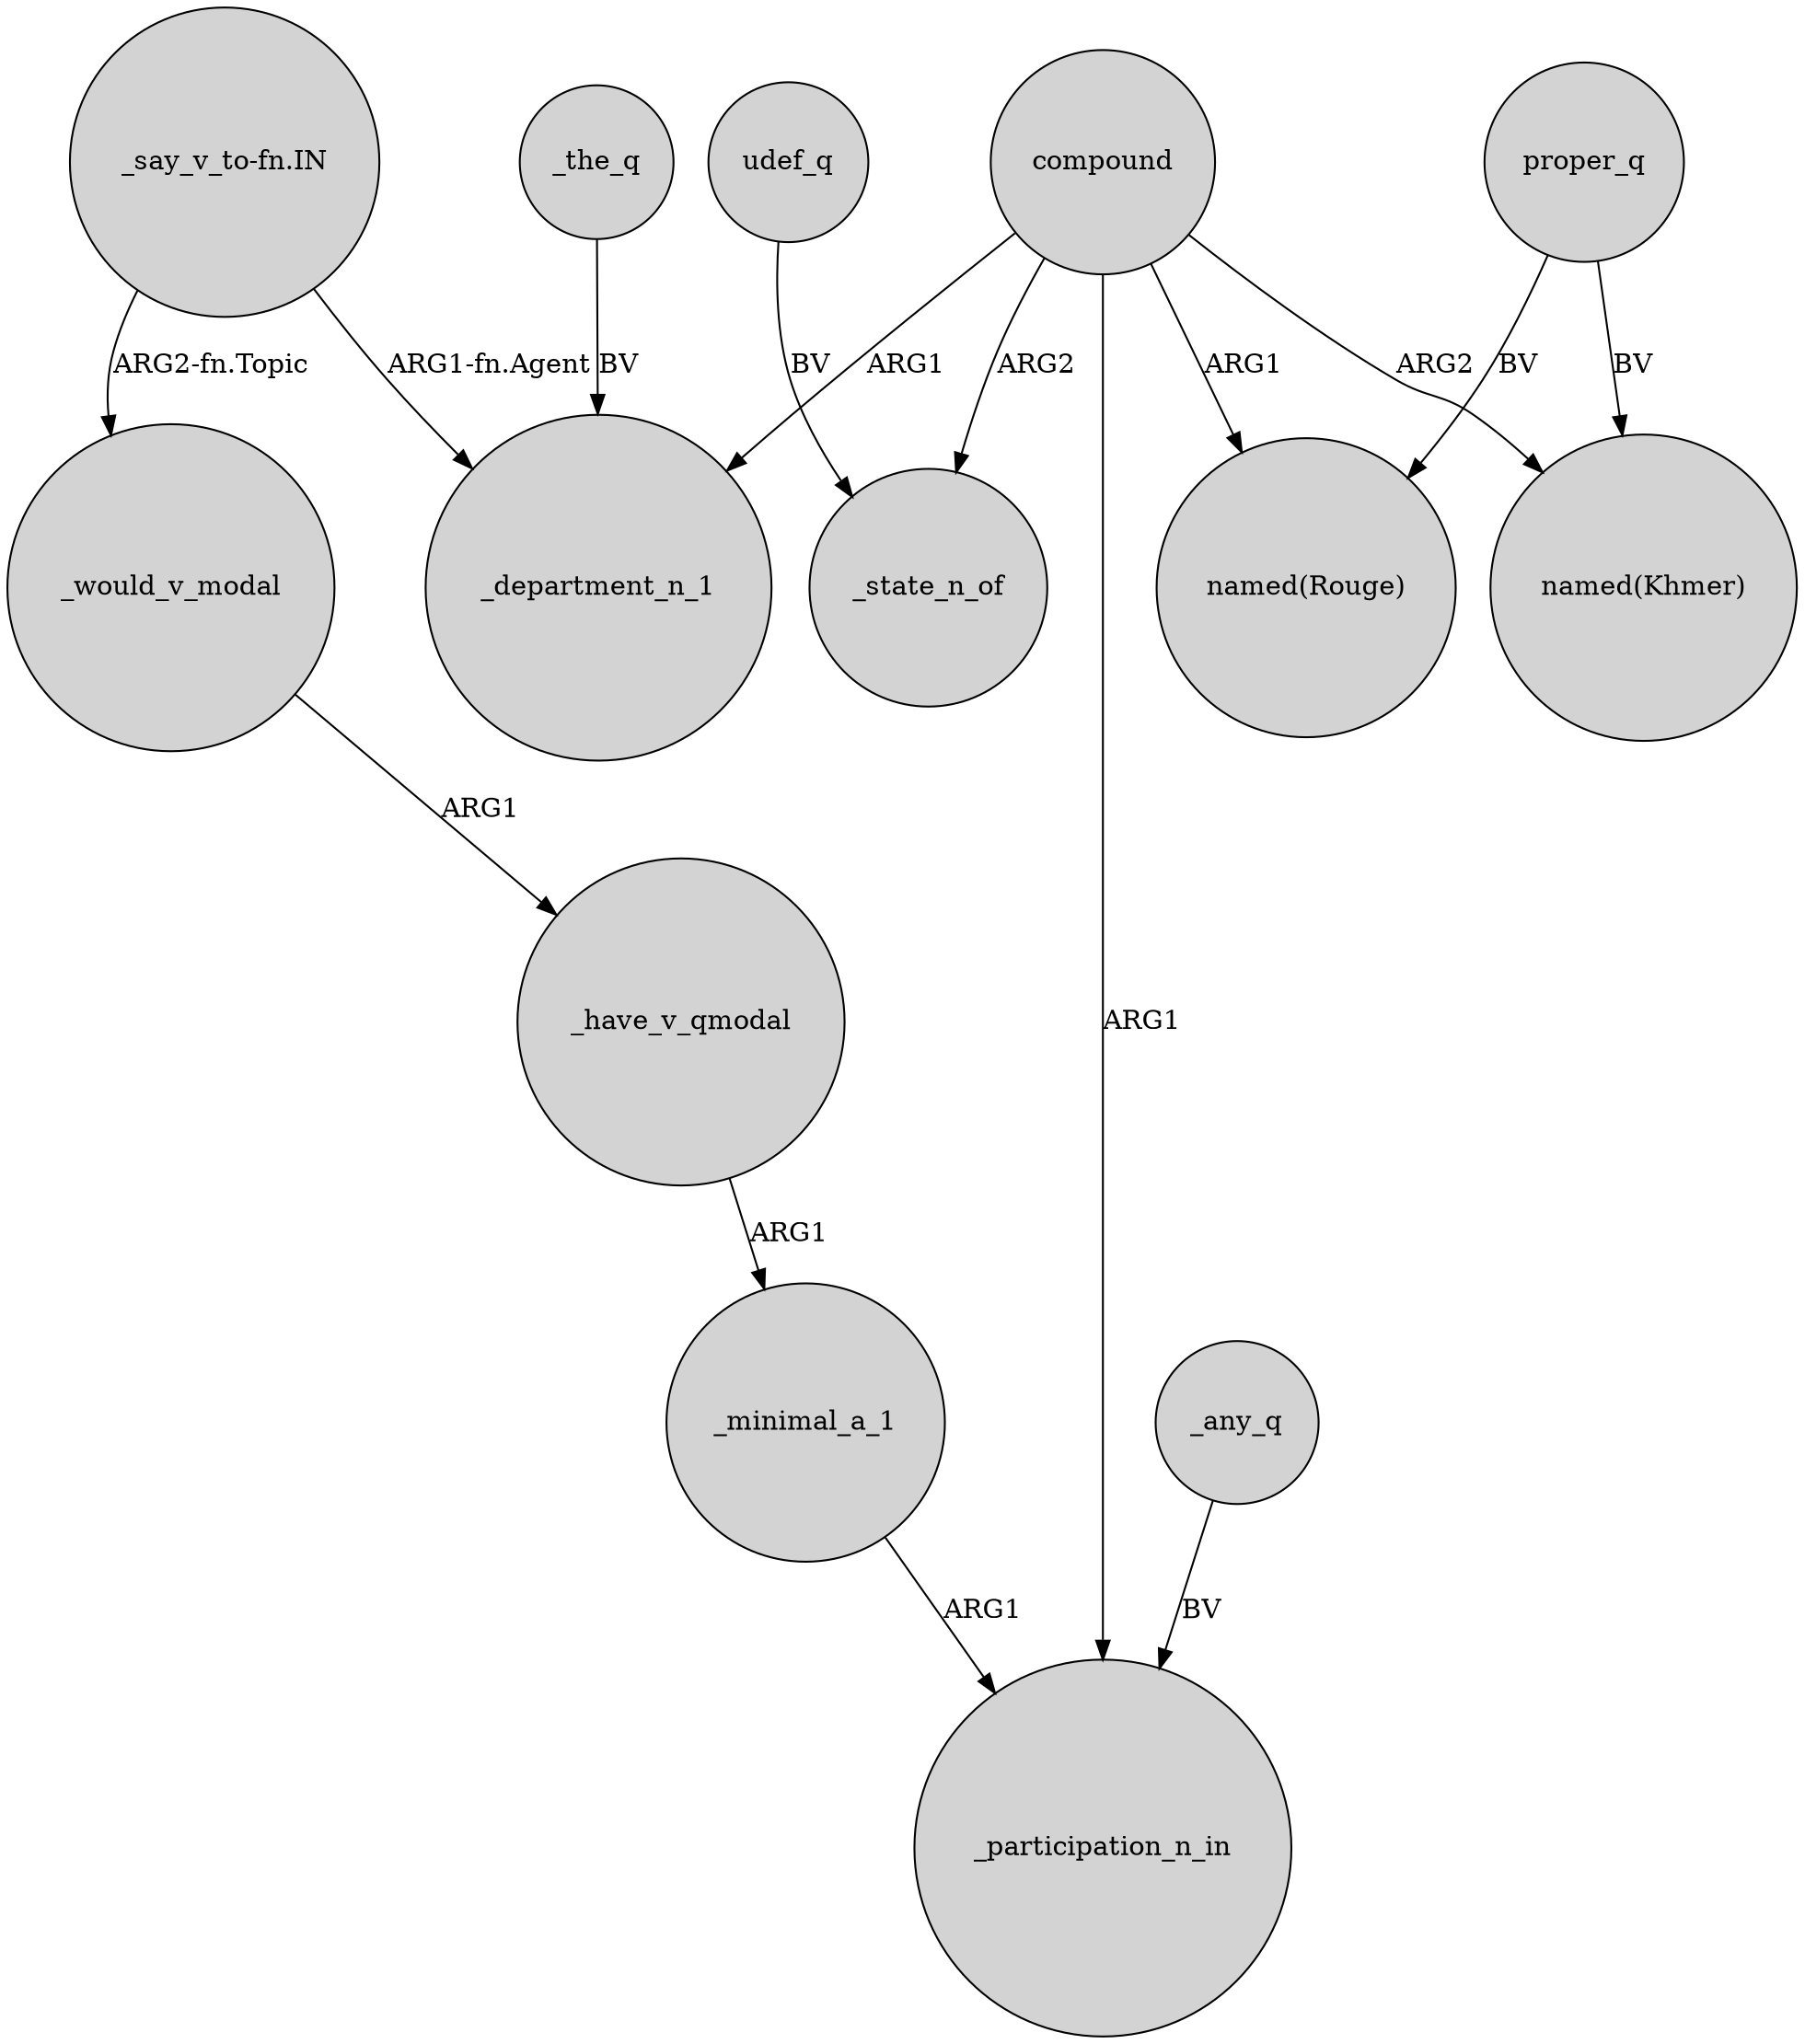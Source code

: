 digraph {
	node [shape=circle style=filled]
	"_say_v_to-fn.IN" -> _department_n_1 [label="ARG1-fn.Agent"]
	"_say_v_to-fn.IN" -> _would_v_modal [label="ARG2-fn.Topic"]
	compound -> _participation_n_in [label=ARG1]
	compound -> _state_n_of [label=ARG2]
	compound -> _department_n_1 [label=ARG1]
	_have_v_qmodal -> _minimal_a_1 [label=ARG1]
	_minimal_a_1 -> _participation_n_in [label=ARG1]
	proper_q -> "named(Khmer)" [label=BV]
	_the_q -> _department_n_1 [label=BV]
	compound -> "named(Rouge)" [label=ARG1]
	proper_q -> "named(Rouge)" [label=BV]
	compound -> "named(Khmer)" [label=ARG2]
	udef_q -> _state_n_of [label=BV]
	_any_q -> _participation_n_in [label=BV]
	_would_v_modal -> _have_v_qmodal [label=ARG1]
}
